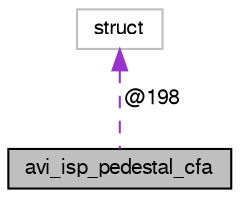 digraph "avi_isp_pedestal_cfa"
{
  edge [fontname="FreeSans",fontsize="10",labelfontname="FreeSans",labelfontsize="10"];
  node [fontname="FreeSans",fontsize="10",shape=record];
  Node1 [label="avi_isp_pedestal_cfa",height=0.2,width=0.4,color="black", fillcolor="grey75", style="filled", fontcolor="black"];
  Node2 -> Node1 [dir="back",color="darkorchid3",fontsize="10",style="dashed",label=" @198" ,fontname="FreeSans"];
  Node2 [label="struct",height=0.2,width=0.4,color="grey75", fillcolor="white", style="filled"];
}
